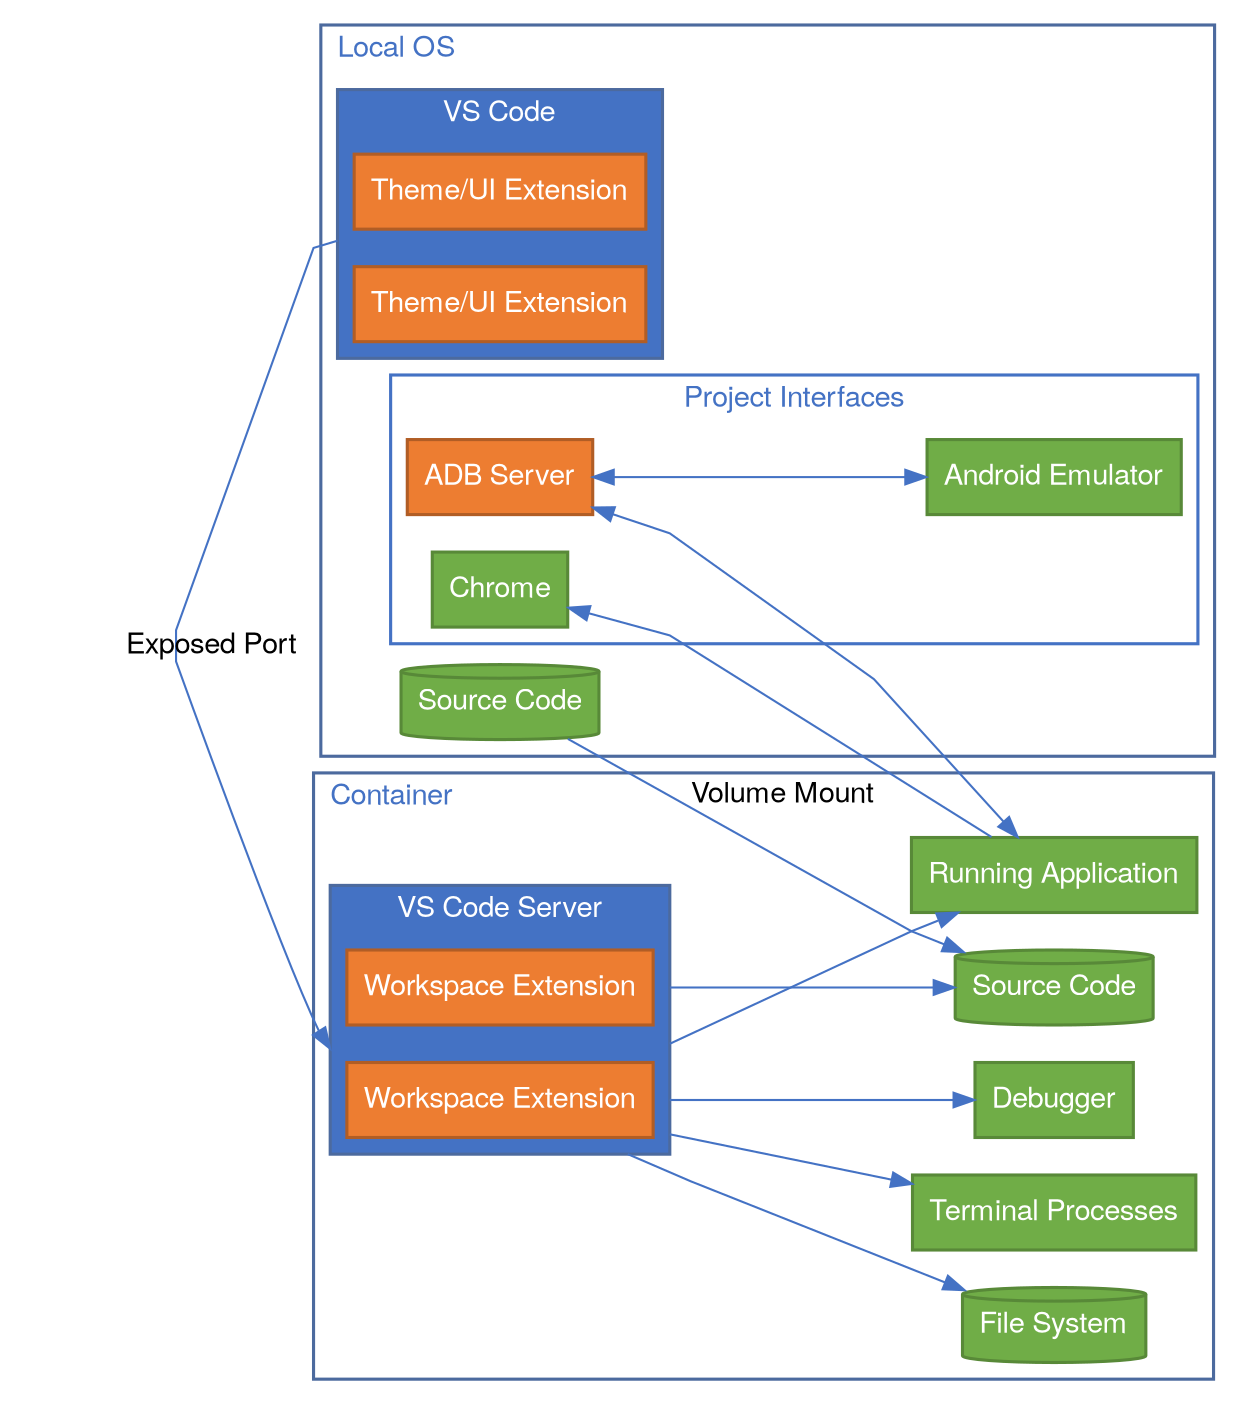 digraph G {  
  splines = "polyline";
  color = "#4472c4";
  compound = true;
  fontname = "Helvetica Neue";
  pencolor = "#4c6a9e";
  penwidth = 1.5;
  rankdir = "LR";
  shape = "rect";

  node [
    fontcolor = "white";
  fontname = "Helvetica Neue";
  penwidth = 1.5;
  shape = "rect";
  style = filled,
  ];

  edge [
    fontname = "Helvetica Neue";
  ]

    subgraph cluster_local_os {
      fontcolor = "#4472c4";
      label = "Local OS";
      labeljust = l;

      subgraph cluster_vs_code {
        fillcolor = "#4472c4";
        fontcolor = "white";
        label = "VS Code";
        labeljust = c;
        style = filled;

        theme_extension_1 [ 
          color = "#b15d25";
        fillcolor = "#ed7d31";
        label = "Theme/UI Extension"; 
        ];
        theme_extension_2 [ 
          color = "#b15d25";
        fillcolor = "#ed7d31";
        label = "Theme/UI Extension"; 
        ];

      }

    subgraph moraldistress_interfaces {
        fontcolor = "#4472c4";
        pencolor = "#4472c4";
        label = "Project Interfaces";
        labeljust = c;

      subgraph cluster_android {
    
        adb_server [ 
          color = "#b15d25";
          fillcolor = "#ed7d31";
          label = "ADB Server"; 
        ];

        android_emulator [
          color = "#588938";
          fillcolor = "#70ad47";
          label = "Android Emulator";
        ];

        adb_server -> android_emulator [color = "#4472c4" dir="both"];

        browser [ 
          color = "#588938";
          fillcolor = "#70ad47";
          label = "Chrome"; 
        ];

      }

      cluster_source [
        shape = "cylinder";
        label = "Source Code";
        fillcolor = "#70ad47";
        color = "#588938";
      ];
    }
}



  subgraph cluster_container {
    label = "Container";
    labeljust = l;
    fontcolor = "#4472c4";

    subgraph cluster_vs_code_server {
      fillcolor = "#4472c4";
      fontcolor = "white";
      label = "VS Code Server";
      labeljust = c;
      style = filled;

      workspace_extension_1 [ 
        color = "#b15d25";
      fillcolor = "#ed7d31";
      label = "Workspace Extension"; 
      ];
      workspace_extension_2 [ 
        color = "#b15d25";
      fillcolor = "#ed7d31";
      label = "Workspace Extension"; 
      ];
    }

    container_source [
      shape = "cylinder";
    label = "Source Code";
    fillcolor = "#70ad47";
    color = "#588938";
    ];
    file_system [
      label = "File System"; 
    shape = "cylinder";
    fillcolor = "#70ad47";
    color = "#588938";
    ];
    terminal_processes [ 
      label = "Terminal Processes"; 
    fillcolor = "#70ad47";
    color = "#588938";
    ];
    running_application [ 
      label = "Running Application"; 
    fillcolor = "#70ad47";
    color = "#588938";
    ];
    debugger [ 
      label = "Debugger"; 
    fillcolor = "#70ad47";
    color = "#588938";
    ];

    workspace_extension_2 -> container_source [ltail = cluster_vs_code_server color = "#4472c4"];
    workspace_extension_1 -> file_system [ltail = cluster_vs_code_server color = "#4472c4"];
    workspace_extension_1 -> terminal_processes [ltail = cluster_vs_code_server color = "#4472c4"];
    workspace_extension_1 -> running_application [ltail = cluster_vs_code_server color = "#4472c4"];
    workspace_extension_1 -> debugger [ltail = cluster_vs_code_server color = "#4472c4"];
  }

  theme_extension_1 -> workspace_extension_1 [label = "Exposed Port" ltail = cluster_vs_code lhead = cluster_vs_code_server color = "#4472c4"];
  cluster_source -> container_source [label = "Volume Mount" color = "#4472c4"];

  running_application -> adb_server [color = "#4472c4" dir = "both"];
  running_application -> browser [color = "#4472c4"];

}
